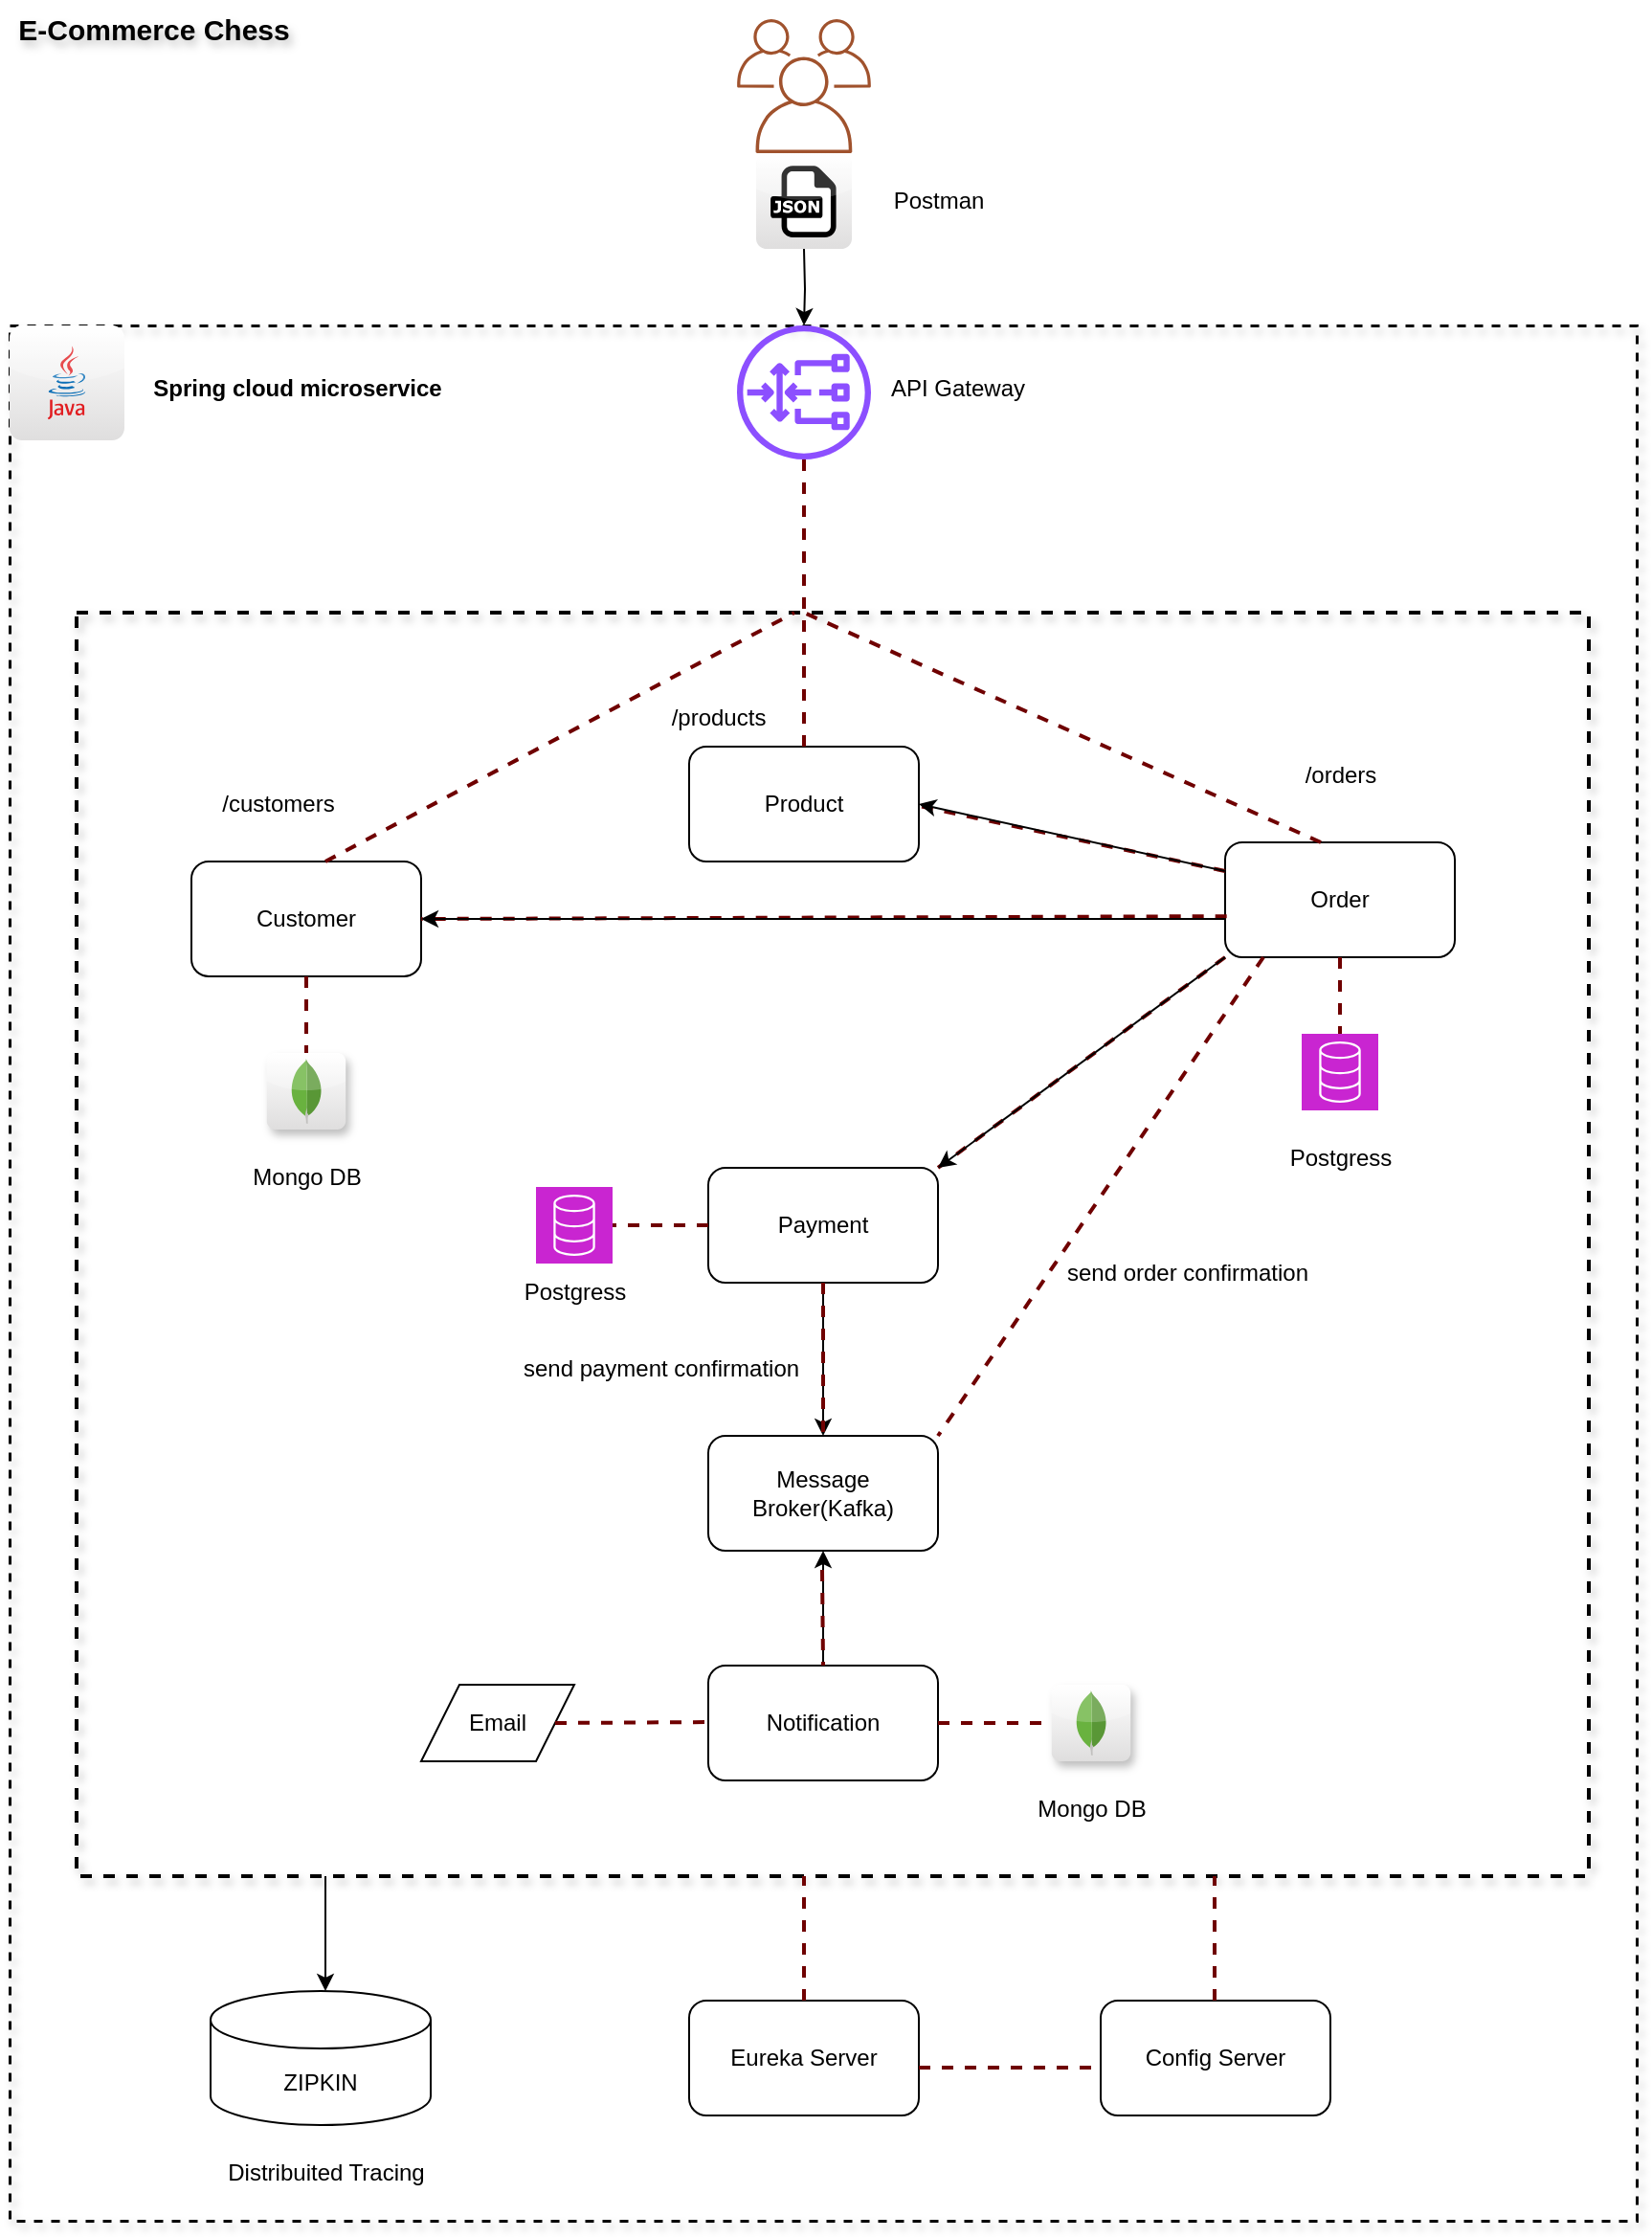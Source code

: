 <mxfile version="24.5.2" type="device">
  <diagram name="Page-1" id="jGuc_VarHh-mas6YY8T4">
    <mxGraphModel dx="1738" dy="870" grid="1" gridSize="10" guides="1" tooltips="1" connect="1" arrows="1" fold="1" page="1" pageScale="1" pageWidth="850" pageHeight="1100" math="0" shadow="0">
      <root>
        <mxCell id="0" />
        <mxCell id="1" parent="0" />
        <mxCell id="nwMmHUderqbM52qenYKa-73" value="" style="fillColor=none;dashed=1;verticalAlign=top;fontStyle=0;whiteSpace=wrap;html=1;strokeWidth=1.5;movable=0;resizable=0;rotatable=0;deletable=0;editable=0;locked=1;connectable=0;shadow=1;" vertex="1" parent="1">
          <mxGeometry x="-15" y="180" width="850" height="990" as="geometry" />
        </mxCell>
        <mxCell id="nwMmHUderqbM52qenYKa-1" value="users" style="sketch=0;outlineConnect=0;fontColor=#ffffff;strokeColor=#6D1F00;fillColor=#a0522d;dashed=0;verticalLabelPosition=bottom;verticalAlign=top;align=center;html=1;fontSize=12;fontStyle=0;aspect=fixed;shape=mxgraph.aws4.illustration_users;pointerEvents=1" vertex="1" parent="1">
          <mxGeometry x="365" y="20" width="70" height="70" as="geometry" />
        </mxCell>
        <mxCell id="nwMmHUderqbM52qenYKa-2" value="" style="sketch=0;outlineConnect=0;fontColor=#232F3E;gradientColor=none;fillColor=#8C4FFF;strokeColor=none;dashed=0;verticalLabelPosition=bottom;verticalAlign=top;align=center;html=1;fontSize=12;fontStyle=0;aspect=fixed;pointerEvents=1;shape=mxgraph.aws4.gateway_load_balancer;" vertex="1" parent="1">
          <mxGeometry x="365" y="180" width="70" height="70" as="geometry" />
        </mxCell>
        <mxCell id="nwMmHUderqbM52qenYKa-3" value="" style="fillColor=none;dashed=1;verticalAlign=top;fontStyle=0;whiteSpace=wrap;html=1;strokeWidth=2;movable=0;resizable=0;rotatable=0;deletable=0;editable=0;locked=1;connectable=0;shadow=1;" vertex="1" parent="1">
          <mxGeometry x="20" y="330" width="790" height="660" as="geometry" />
        </mxCell>
        <mxCell id="nwMmHUderqbM52qenYKa-4" value="Customer" style="rounded=1;whiteSpace=wrap;html=1;" vertex="1" parent="1">
          <mxGeometry x="80" y="460" width="120" height="60" as="geometry" />
        </mxCell>
        <mxCell id="nwMmHUderqbM52qenYKa-5" value="Product" style="rounded=1;whiteSpace=wrap;html=1;" vertex="1" parent="1">
          <mxGeometry x="340" y="400" width="120" height="60" as="geometry" />
        </mxCell>
        <mxCell id="nwMmHUderqbM52qenYKa-6" value="Order" style="rounded=1;whiteSpace=wrap;html=1;" vertex="1" parent="1">
          <mxGeometry x="620" y="450" width="120" height="60" as="geometry" />
        </mxCell>
        <mxCell id="nwMmHUderqbM52qenYKa-25" value="" style="edgeStyle=orthogonalEdgeStyle;rounded=0;orthogonalLoop=1;jettySize=auto;html=1;" edge="1" parent="1" source="nwMmHUderqbM52qenYKa-7" target="nwMmHUderqbM52qenYKa-8">
          <mxGeometry relative="1" as="geometry" />
        </mxCell>
        <mxCell id="nwMmHUderqbM52qenYKa-7" value="Payment" style="rounded=1;whiteSpace=wrap;html=1;" vertex="1" parent="1">
          <mxGeometry x="350" y="620" width="120" height="60" as="geometry" />
        </mxCell>
        <mxCell id="nwMmHUderqbM52qenYKa-8" value="Message Broker(Kafka)" style="rounded=1;whiteSpace=wrap;html=1;" vertex="1" parent="1">
          <mxGeometry x="350" y="760" width="120" height="60" as="geometry" />
        </mxCell>
        <mxCell id="nwMmHUderqbM52qenYKa-26" style="edgeStyle=orthogonalEdgeStyle;rounded=0;orthogonalLoop=1;jettySize=auto;html=1;exitX=0.5;exitY=0;exitDx=0;exitDy=0;" edge="1" parent="1" source="nwMmHUderqbM52qenYKa-9">
          <mxGeometry relative="1" as="geometry">
            <mxPoint x="410" y="820" as="targetPoint" />
          </mxGeometry>
        </mxCell>
        <mxCell id="nwMmHUderqbM52qenYKa-9" value="Notification" style="rounded=1;whiteSpace=wrap;html=1;" vertex="1" parent="1">
          <mxGeometry x="350" y="880" width="120" height="60" as="geometry" />
        </mxCell>
        <mxCell id="nwMmHUderqbM52qenYKa-10" value="ZIPKIN" style="shape=cylinder3;whiteSpace=wrap;html=1;boundedLbl=1;backgroundOutline=1;size=15;" vertex="1" parent="1">
          <mxGeometry x="90" y="1050" width="115" height="70" as="geometry" />
        </mxCell>
        <mxCell id="nwMmHUderqbM52qenYKa-11" value="Distribuited Tracing" style="text;html=1;align=center;verticalAlign=middle;resizable=0;points=[];autosize=1;strokeColor=none;fillColor=none;" vertex="1" parent="1">
          <mxGeometry x="85" y="1130" width="130" height="30" as="geometry" />
        </mxCell>
        <mxCell id="nwMmHUderqbM52qenYKa-13" value="" style="endArrow=classic;startArrow=classic;html=1;rounded=0;" edge="1" parent="1" source="nwMmHUderqbM52qenYKa-3">
          <mxGeometry width="50" height="50" relative="1" as="geometry">
            <mxPoint x="345" y="380" as="sourcePoint" />
            <mxPoint x="395" y="330" as="targetPoint" />
          </mxGeometry>
        </mxCell>
        <mxCell id="nwMmHUderqbM52qenYKa-14" value="" style="endArrow=classic;startArrow=classic;html=1;rounded=0;" edge="1" parent="1" source="nwMmHUderqbM52qenYKa-3">
          <mxGeometry width="50" height="50" relative="1" as="geometry">
            <mxPoint x="345" y="380" as="sourcePoint" />
            <mxPoint x="395" y="330" as="targetPoint" />
          </mxGeometry>
        </mxCell>
        <mxCell id="nwMmHUderqbM52qenYKa-16" value="" style="endArrow=none;dashed=1;html=1;rounded=0;strokeWidth=2;fillColor=#a20025;strokeColor=#6F0000;" edge="1" parent="1">
          <mxGeometry width="50" height="50" relative="1" as="geometry">
            <mxPoint x="150" y="460" as="sourcePoint" />
            <mxPoint x="395" y="330" as="targetPoint" />
            <Array as="points" />
          </mxGeometry>
        </mxCell>
        <mxCell id="nwMmHUderqbM52qenYKa-19" value="" style="endArrow=none;dashed=1;html=1;rounded=0;strokeWidth=2;fillColor=#a20025;strokeColor=#6F0000;" edge="1" parent="1">
          <mxGeometry width="50" height="50" relative="1" as="geometry">
            <mxPoint x="670" y="450" as="sourcePoint" />
            <mxPoint x="400" y="330" as="targetPoint" />
            <Array as="points" />
          </mxGeometry>
        </mxCell>
        <mxCell id="nwMmHUderqbM52qenYKa-20" value="" style="endArrow=none;dashed=1;html=1;rounded=0;strokeWidth=2;fillColor=#a20025;strokeColor=#6F0000;" edge="1" parent="1">
          <mxGeometry width="50" height="50" relative="1" as="geometry">
            <mxPoint x="400" y="400" as="sourcePoint" />
            <mxPoint x="400" y="250" as="targetPoint" />
          </mxGeometry>
        </mxCell>
        <mxCell id="nwMmHUderqbM52qenYKa-21" value="" style="endArrow=none;dashed=1;html=1;rounded=0;strokeWidth=2;fillColor=#a20025;strokeColor=#6F0000;exitX=0.007;exitY=0.643;exitDx=0;exitDy=0;exitPerimeter=0;entryX=1;entryY=0.5;entryDx=0;entryDy=0;" edge="1" parent="1" source="nwMmHUderqbM52qenYKa-6" target="nwMmHUderqbM52qenYKa-4">
          <mxGeometry width="50" height="50" relative="1" as="geometry">
            <mxPoint x="200" y="620" as="sourcePoint" />
            <mxPoint x="200" y="470" as="targetPoint" />
          </mxGeometry>
        </mxCell>
        <mxCell id="nwMmHUderqbM52qenYKa-22" value="" style="endArrow=none;dashed=1;html=1;rounded=0;strokeWidth=2;fillColor=#a20025;strokeColor=#6F0000;exitX=0;exitY=0.25;exitDx=0;exitDy=0;" edge="1" parent="1" source="nwMmHUderqbM52qenYKa-6">
          <mxGeometry width="50" height="50" relative="1" as="geometry">
            <mxPoint x="620" y="450" as="sourcePoint" />
            <mxPoint x="460" y="431" as="targetPoint" />
          </mxGeometry>
        </mxCell>
        <mxCell id="nwMmHUderqbM52qenYKa-23" value="" style="endArrow=none;dashed=1;html=1;rounded=0;strokeWidth=2;fillColor=#a20025;strokeColor=#6F0000;entryX=1;entryY=0;entryDx=0;entryDy=0;exitX=0;exitY=1;exitDx=0;exitDy=0;" edge="1" parent="1" source="nwMmHUderqbM52qenYKa-6" target="nwMmHUderqbM52qenYKa-7">
          <mxGeometry width="50" height="50" relative="1" as="geometry">
            <mxPoint x="620" y="490" as="sourcePoint" />
            <mxPoint x="210" y="480" as="targetPoint" />
          </mxGeometry>
        </mxCell>
        <mxCell id="nwMmHUderqbM52qenYKa-24" value="" style="endArrow=none;dashed=1;html=1;rounded=0;strokeWidth=2;fillColor=#a20025;strokeColor=#6F0000;" edge="1" parent="1" target="nwMmHUderqbM52qenYKa-8">
          <mxGeometry width="50" height="50" relative="1" as="geometry">
            <mxPoint x="410" y="680" as="sourcePoint" />
            <mxPoint x="260" y="810" as="targetPoint" />
          </mxGeometry>
        </mxCell>
        <mxCell id="nwMmHUderqbM52qenYKa-27" value="" style="endArrow=none;dashed=1;html=1;rounded=0;strokeWidth=2;fillColor=#a20025;strokeColor=#6F0000;" edge="1" parent="1">
          <mxGeometry width="50" height="50" relative="1" as="geometry">
            <mxPoint x="409.5" y="830" as="sourcePoint" />
            <mxPoint x="410" y="880" as="targetPoint" />
          </mxGeometry>
        </mxCell>
        <mxCell id="nwMmHUderqbM52qenYKa-29" value="" style="endArrow=classic;html=1;rounded=0;" edge="1" parent="1">
          <mxGeometry width="50" height="50" relative="1" as="geometry">
            <mxPoint x="620" y="510" as="sourcePoint" />
            <mxPoint x="470" y="620" as="targetPoint" />
          </mxGeometry>
        </mxCell>
        <mxCell id="nwMmHUderqbM52qenYKa-31" value="" style="endArrow=classic;html=1;rounded=0;exitX=0;exitY=0.25;exitDx=0;exitDy=0;" edge="1" parent="1" source="nwMmHUderqbM52qenYKa-6">
          <mxGeometry width="50" height="50" relative="1" as="geometry">
            <mxPoint x="430" y="580" as="sourcePoint" />
            <mxPoint x="460" y="430" as="targetPoint" />
          </mxGeometry>
        </mxCell>
        <mxCell id="nwMmHUderqbM52qenYKa-32" value="" style="endArrow=classic;html=1;rounded=0;" edge="1" parent="1">
          <mxGeometry width="50" height="50" relative="1" as="geometry">
            <mxPoint x="620" y="490" as="sourcePoint" />
            <mxPoint x="200" y="490" as="targetPoint" />
          </mxGeometry>
        </mxCell>
        <mxCell id="nwMmHUderqbM52qenYKa-33" value="" style="endArrow=classic;html=1;rounded=0;entryX=0.5;entryY=0;entryDx=0;entryDy=0;entryPerimeter=0;" edge="1" parent="1">
          <mxGeometry width="50" height="50" relative="1" as="geometry">
            <mxPoint x="150" y="990" as="sourcePoint" />
            <mxPoint x="150" y="1050" as="targetPoint" />
          </mxGeometry>
        </mxCell>
        <mxCell id="nwMmHUderqbM52qenYKa-34" value="" style="outlineConnect=0;html=1;align=center;labelPosition=center;verticalLabelPosition=bottom;verticalAlign=top;shape=mxgraph.webicons.mongodb;gradientColor=#DFDEDE;strokeWidth=2;shadow=1;" vertex="1" parent="1">
          <mxGeometry x="119.4" y="560" width="41.2" height="40" as="geometry" />
        </mxCell>
        <mxCell id="nwMmHUderqbM52qenYKa-35" value="" style="endArrow=none;dashed=1;html=1;rounded=0;strokeWidth=2;fillColor=#a20025;strokeColor=#6F0000;" edge="1" parent="1" target="nwMmHUderqbM52qenYKa-34">
          <mxGeometry width="50" height="50" relative="1" as="geometry">
            <mxPoint x="140" y="520" as="sourcePoint" />
            <mxPoint x="325" y="595" as="targetPoint" />
            <Array as="points" />
          </mxGeometry>
        </mxCell>
        <mxCell id="nwMmHUderqbM52qenYKa-37" style="edgeStyle=orthogonalEdgeStyle;rounded=0;orthogonalLoop=1;jettySize=auto;html=1;" edge="1" parent="1" target="nwMmHUderqbM52qenYKa-2">
          <mxGeometry relative="1" as="geometry">
            <mxPoint x="400" y="140" as="sourcePoint" />
          </mxGeometry>
        </mxCell>
        <mxCell id="nwMmHUderqbM52qenYKa-38" value="API Gateway" style="text;html=1;align=center;verticalAlign=middle;resizable=0;points=[];autosize=1;strokeColor=none;fillColor=none;" vertex="1" parent="1">
          <mxGeometry x="435" y="198" width="90" height="30" as="geometry" />
        </mxCell>
        <mxCell id="nwMmHUderqbM52qenYKa-39" value="/products" style="text;html=1;align=center;verticalAlign=middle;resizable=0;points=[];autosize=1;strokeColor=none;fillColor=none;" vertex="1" parent="1">
          <mxGeometry x="320" y="370" width="70" height="30" as="geometry" />
        </mxCell>
        <mxCell id="nwMmHUderqbM52qenYKa-40" value="/orders" style="text;html=1;align=center;verticalAlign=middle;resizable=0;points=[];autosize=1;strokeColor=none;fillColor=none;" vertex="1" parent="1">
          <mxGeometry x="650" y="400" width="60" height="30" as="geometry" />
        </mxCell>
        <mxCell id="nwMmHUderqbM52qenYKa-41" value="/customers" style="text;html=1;align=center;verticalAlign=middle;resizable=0;points=[];autosize=1;strokeColor=none;fillColor=none;" vertex="1" parent="1">
          <mxGeometry x="85" y="415" width="80" height="30" as="geometry" />
        </mxCell>
        <mxCell id="nwMmHUderqbM52qenYKa-42" value="" style="dashed=0;outlineConnect=0;html=1;align=center;labelPosition=center;verticalLabelPosition=bottom;verticalAlign=top;shape=mxgraph.webicons.java;gradientColor=#DFDEDE" vertex="1" parent="1">
          <mxGeometry x="-15" y="180" width="60" height="60" as="geometry" />
        </mxCell>
        <mxCell id="nwMmHUderqbM52qenYKa-43" value="" style="dashed=0;outlineConnect=0;html=1;align=center;labelPosition=center;verticalLabelPosition=bottom;verticalAlign=top;shape=mxgraph.webicons.json;gradientColor=#DFDEDE" vertex="1" parent="1">
          <mxGeometry x="375" y="90" width="50" height="50" as="geometry" />
        </mxCell>
        <mxCell id="nwMmHUderqbM52qenYKa-45" value="Postman" style="text;html=1;align=center;verticalAlign=middle;resizable=0;points=[];autosize=1;strokeColor=none;fillColor=none;" vertex="1" parent="1">
          <mxGeometry x="435" y="100" width="70" height="30" as="geometry" />
        </mxCell>
        <mxCell id="nwMmHUderqbM52qenYKa-46" value="Spring cloud microservice" style="text;html=1;align=center;verticalAlign=middle;resizable=0;points=[];autosize=1;strokeColor=none;fillColor=none;fontStyle=1" vertex="1" parent="1">
          <mxGeometry x="55" y="198" width="160" height="30" as="geometry" />
        </mxCell>
        <mxCell id="nwMmHUderqbM52qenYKa-47" value="" style="sketch=0;points=[[0,0,0],[0.25,0,0],[0.5,0,0],[0.75,0,0],[1,0,0],[0,1,0],[0.25,1,0],[0.5,1,0],[0.75,1,0],[1,1,0],[0,0.25,0],[0,0.5,0],[0,0.75,0],[1,0.25,0],[1,0.5,0],[1,0.75,0]];outlineConnect=0;fontColor=#232F3E;fillColor=#C925D1;strokeColor=#ffffff;dashed=0;verticalLabelPosition=bottom;verticalAlign=top;align=center;html=1;fontSize=12;fontStyle=0;aspect=fixed;shape=mxgraph.aws4.resourceIcon;resIcon=mxgraph.aws4.database;" vertex="1" parent="1">
          <mxGeometry x="660" y="550" width="40" height="40" as="geometry" />
        </mxCell>
        <mxCell id="nwMmHUderqbM52qenYKa-48" value="" style="endArrow=none;dashed=1;html=1;rounded=0;strokeWidth=2;fillColor=#a20025;strokeColor=#6F0000;" edge="1" parent="1">
          <mxGeometry width="50" height="50" relative="1" as="geometry">
            <mxPoint x="680" y="510" as="sourcePoint" />
            <mxPoint x="680" y="550" as="targetPoint" />
            <Array as="points" />
          </mxGeometry>
        </mxCell>
        <mxCell id="nwMmHUderqbM52qenYKa-49" value="Postgress" style="text;html=1;align=center;verticalAlign=middle;resizable=0;points=[];autosize=1;strokeColor=none;fillColor=none;" vertex="1" parent="1">
          <mxGeometry x="640" y="600" width="80" height="30" as="geometry" />
        </mxCell>
        <mxCell id="nwMmHUderqbM52qenYKa-50" value="Mongo DB" style="text;html=1;align=center;verticalAlign=middle;resizable=0;points=[];autosize=1;strokeColor=none;fillColor=none;" vertex="1" parent="1">
          <mxGeometry x="100" y="610" width="80" height="30" as="geometry" />
        </mxCell>
        <mxCell id="nwMmHUderqbM52qenYKa-51" value="" style="sketch=0;points=[[0,0,0],[0.25,0,0],[0.5,0,0],[0.75,0,0],[1,0,0],[0,1,0],[0.25,1,0],[0.5,1,0],[0.75,1,0],[1,1,0],[0,0.25,0],[0,0.5,0],[0,0.75,0],[1,0.25,0],[1,0.5,0],[1,0.75,0]];outlineConnect=0;fontColor=#232F3E;fillColor=#C925D1;strokeColor=#ffffff;dashed=0;verticalLabelPosition=bottom;verticalAlign=top;align=center;html=1;fontSize=12;fontStyle=0;aspect=fixed;shape=mxgraph.aws4.resourceIcon;resIcon=mxgraph.aws4.database;" vertex="1" parent="1">
          <mxGeometry x="260" y="630" width="40" height="40" as="geometry" />
        </mxCell>
        <mxCell id="nwMmHUderqbM52qenYKa-52" value="Postgress" style="text;html=1;align=center;verticalAlign=middle;resizable=0;points=[];autosize=1;strokeColor=none;fillColor=none;" vertex="1" parent="1">
          <mxGeometry x="240" y="670" width="80" height="30" as="geometry" />
        </mxCell>
        <mxCell id="nwMmHUderqbM52qenYKa-54" value="" style="endArrow=none;dashed=1;html=1;rounded=0;strokeWidth=2;fillColor=#a20025;strokeColor=#6F0000;entryX=1;entryY=0.5;entryDx=0;entryDy=0;entryPerimeter=0;" edge="1" parent="1" target="nwMmHUderqbM52qenYKa-51">
          <mxGeometry width="50" height="50" relative="1" as="geometry">
            <mxPoint x="350" y="650" as="sourcePoint" />
            <mxPoint x="470" y="650" as="targetPoint" />
            <Array as="points" />
          </mxGeometry>
        </mxCell>
        <mxCell id="nwMmHUderqbM52qenYKa-56" value="" style="outlineConnect=0;html=1;align=center;labelPosition=center;verticalLabelPosition=bottom;verticalAlign=top;shape=mxgraph.webicons.mongodb;gradientColor=#DFDEDE;strokeWidth=2;shadow=1;" vertex="1" parent="1">
          <mxGeometry x="529.4" y="890" width="41.2" height="40" as="geometry" />
        </mxCell>
        <mxCell id="nwMmHUderqbM52qenYKa-57" value="" style="endArrow=none;dashed=1;html=1;rounded=0;strokeWidth=2;fillColor=#a20025;strokeColor=#6F0000;" edge="1" parent="1" target="nwMmHUderqbM52qenYKa-56">
          <mxGeometry width="50" height="50" relative="1" as="geometry">
            <mxPoint x="470" y="910" as="sourcePoint" />
            <mxPoint x="735" y="925" as="targetPoint" />
            <Array as="points" />
          </mxGeometry>
        </mxCell>
        <mxCell id="nwMmHUderqbM52qenYKa-58" value="Mongo DB" style="text;html=1;align=center;verticalAlign=middle;resizable=0;points=[];autosize=1;strokeColor=none;fillColor=none;" vertex="1" parent="1">
          <mxGeometry x="510" y="940" width="80" height="30" as="geometry" />
        </mxCell>
        <mxCell id="nwMmHUderqbM52qenYKa-59" value="Email" style="shape=parallelogram;perimeter=parallelogramPerimeter;whiteSpace=wrap;html=1;fixedSize=1;" vertex="1" parent="1">
          <mxGeometry x="200" y="890" width="80" height="40" as="geometry" />
        </mxCell>
        <mxCell id="nwMmHUderqbM52qenYKa-61" value="" style="endArrow=none;dashed=1;html=1;rounded=0;strokeWidth=2;fillColor=#a20025;strokeColor=#6F0000;entryX=0;entryY=0.492;entryDx=0;entryDy=0;entryPerimeter=0;exitX=1;exitY=0.5;exitDx=0;exitDy=0;" edge="1" parent="1" source="nwMmHUderqbM52qenYKa-59" target="nwMmHUderqbM52qenYKa-9">
          <mxGeometry width="50" height="50" relative="1" as="geometry">
            <mxPoint x="280" y="909.5" as="sourcePoint" />
            <mxPoint x="339" y="909.5" as="targetPoint" />
            <Array as="points" />
          </mxGeometry>
        </mxCell>
        <mxCell id="nwMmHUderqbM52qenYKa-62" value="E-Commerce Chess" style="text;html=1;align=center;verticalAlign=middle;resizable=0;points=[];autosize=1;strokeColor=none;fillColor=none;fontSize=15;textShadow=1;fontStyle=1" vertex="1" parent="1">
          <mxGeometry x="-20.0" y="10" width="160" height="30" as="geometry" />
        </mxCell>
        <mxCell id="nwMmHUderqbM52qenYKa-64" value="" style="endArrow=none;dashed=1;html=1;rounded=0;strokeWidth=2;fillColor=#a20025;strokeColor=#6F0000;" edge="1" parent="1">
          <mxGeometry width="50" height="50" relative="1" as="geometry">
            <mxPoint x="640" y="510" as="sourcePoint" />
            <mxPoint x="470" y="760" as="targetPoint" />
            <Array as="points" />
          </mxGeometry>
        </mxCell>
        <mxCell id="nwMmHUderqbM52qenYKa-65" value="send order confirmation" style="text;html=1;align=center;verticalAlign=middle;resizable=0;points=[];autosize=1;strokeColor=none;fillColor=none;" vertex="1" parent="1">
          <mxGeometry x="525" y="660" width="150" height="30" as="geometry" />
        </mxCell>
        <mxCell id="nwMmHUderqbM52qenYKa-66" value="send payment confirmation" style="text;html=1;align=center;verticalAlign=middle;resizable=0;points=[];autosize=1;strokeColor=none;fillColor=none;" vertex="1" parent="1">
          <mxGeometry x="240" y="710" width="170" height="30" as="geometry" />
        </mxCell>
        <mxCell id="nwMmHUderqbM52qenYKa-67" value="Config Server" style="rounded=1;whiteSpace=wrap;html=1;" vertex="1" parent="1">
          <mxGeometry x="555" y="1055" width="120" height="60" as="geometry" />
        </mxCell>
        <mxCell id="nwMmHUderqbM52qenYKa-68" value="Eureka Server" style="rounded=1;whiteSpace=wrap;html=1;" vertex="1" parent="1">
          <mxGeometry x="340" y="1055" width="120" height="60" as="geometry" />
        </mxCell>
        <mxCell id="nwMmHUderqbM52qenYKa-69" value="" style="endArrow=none;dashed=1;html=1;rounded=0;strokeWidth=2;fillColor=#a20025;strokeColor=#6F0000;exitX=0.5;exitY=0;exitDx=0;exitDy=0;" edge="1" parent="1" source="nwMmHUderqbM52qenYKa-68">
          <mxGeometry width="50" height="50" relative="1" as="geometry">
            <mxPoint x="150" y="530" as="sourcePoint" />
            <mxPoint x="400" y="990" as="targetPoint" />
            <Array as="points" />
          </mxGeometry>
        </mxCell>
        <mxCell id="nwMmHUderqbM52qenYKa-70" value="" style="endArrow=none;dashed=1;html=1;rounded=0;strokeWidth=2;fillColor=#a20025;strokeColor=#6F0000;exitX=0.5;exitY=0;exitDx=0;exitDy=0;" edge="1" parent="1">
          <mxGeometry width="50" height="50" relative="1" as="geometry">
            <mxPoint x="614.5" y="1055" as="sourcePoint" />
            <mxPoint x="614.5" y="990" as="targetPoint" />
            <Array as="points" />
          </mxGeometry>
        </mxCell>
        <mxCell id="nwMmHUderqbM52qenYKa-71" value="" style="endArrow=none;dashed=1;html=1;rounded=0;strokeWidth=2;fillColor=#a20025;strokeColor=#6F0000;" edge="1" parent="1">
          <mxGeometry width="50" height="50" relative="1" as="geometry">
            <mxPoint x="550" y="1090" as="sourcePoint" />
            <mxPoint x="460" y="1090" as="targetPoint" />
            <Array as="points" />
          </mxGeometry>
        </mxCell>
      </root>
    </mxGraphModel>
  </diagram>
</mxfile>
